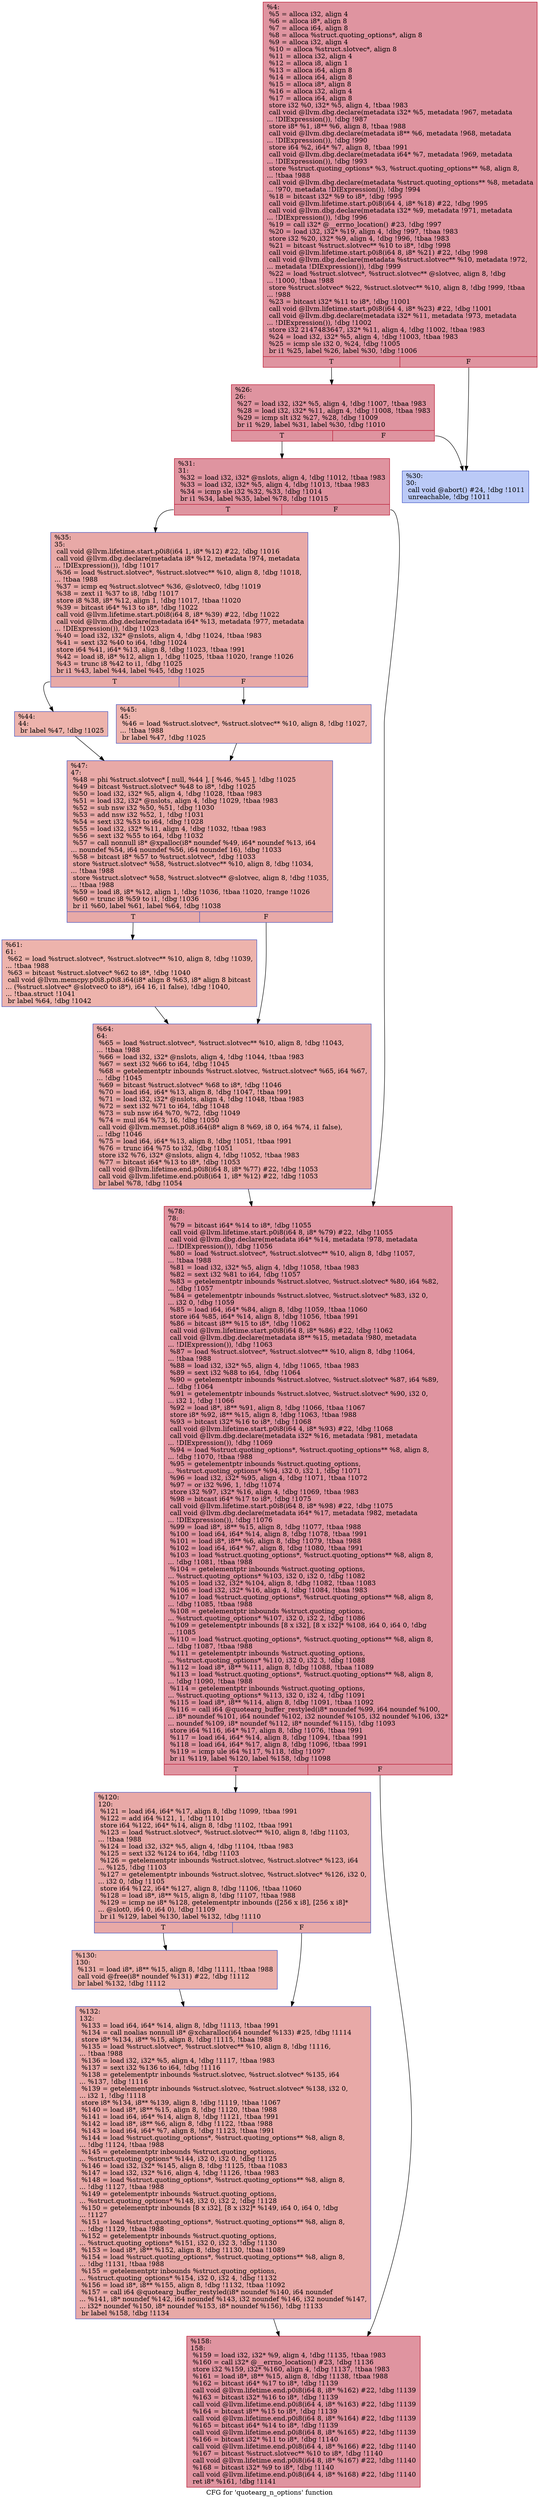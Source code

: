 digraph "CFG for 'quotearg_n_options' function" {
	label="CFG for 'quotearg_n_options' function";

	Node0x233f850 [shape=record,color="#b70d28ff", style=filled, fillcolor="#b70d2870",label="{%4:\l  %5 = alloca i32, align 4\l  %6 = alloca i8*, align 8\l  %7 = alloca i64, align 8\l  %8 = alloca %struct.quoting_options*, align 8\l  %9 = alloca i32, align 4\l  %10 = alloca %struct.slotvec*, align 8\l  %11 = alloca i32, align 4\l  %12 = alloca i8, align 1\l  %13 = alloca i64, align 8\l  %14 = alloca i64, align 8\l  %15 = alloca i8*, align 8\l  %16 = alloca i32, align 4\l  %17 = alloca i64, align 8\l  store i32 %0, i32* %5, align 4, !tbaa !983\l  call void @llvm.dbg.declare(metadata i32* %5, metadata !967, metadata\l... !DIExpression()), !dbg !987\l  store i8* %1, i8** %6, align 8, !tbaa !988\l  call void @llvm.dbg.declare(metadata i8** %6, metadata !968, metadata\l... !DIExpression()), !dbg !990\l  store i64 %2, i64* %7, align 8, !tbaa !991\l  call void @llvm.dbg.declare(metadata i64* %7, metadata !969, metadata\l... !DIExpression()), !dbg !993\l  store %struct.quoting_options* %3, %struct.quoting_options** %8, align 8,\l... !tbaa !988\l  call void @llvm.dbg.declare(metadata %struct.quoting_options** %8, metadata\l... !970, metadata !DIExpression()), !dbg !994\l  %18 = bitcast i32* %9 to i8*, !dbg !995\l  call void @llvm.lifetime.start.p0i8(i64 4, i8* %18) #22, !dbg !995\l  call void @llvm.dbg.declare(metadata i32* %9, metadata !971, metadata\l... !DIExpression()), !dbg !996\l  %19 = call i32* @__errno_location() #23, !dbg !997\l  %20 = load i32, i32* %19, align 4, !dbg !997, !tbaa !983\l  store i32 %20, i32* %9, align 4, !dbg !996, !tbaa !983\l  %21 = bitcast %struct.slotvec** %10 to i8*, !dbg !998\l  call void @llvm.lifetime.start.p0i8(i64 8, i8* %21) #22, !dbg !998\l  call void @llvm.dbg.declare(metadata %struct.slotvec** %10, metadata !972,\l... metadata !DIExpression()), !dbg !999\l  %22 = load %struct.slotvec*, %struct.slotvec** @slotvec, align 8, !dbg\l... !1000, !tbaa !988\l  store %struct.slotvec* %22, %struct.slotvec** %10, align 8, !dbg !999, !tbaa\l... !988\l  %23 = bitcast i32* %11 to i8*, !dbg !1001\l  call void @llvm.lifetime.start.p0i8(i64 4, i8* %23) #22, !dbg !1001\l  call void @llvm.dbg.declare(metadata i32* %11, metadata !973, metadata\l... !DIExpression()), !dbg !1002\l  store i32 2147483647, i32* %11, align 4, !dbg !1002, !tbaa !983\l  %24 = load i32, i32* %5, align 4, !dbg !1003, !tbaa !983\l  %25 = icmp sle i32 0, %24, !dbg !1005\l  br i1 %25, label %26, label %30, !dbg !1006\l|{<s0>T|<s1>F}}"];
	Node0x233f850:s0 -> Node0x23403a0;
	Node0x233f850:s1 -> Node0x23403f0;
	Node0x23403a0 [shape=record,color="#b70d28ff", style=filled, fillcolor="#b70d2870",label="{%26:\l26:                                               \l  %27 = load i32, i32* %5, align 4, !dbg !1007, !tbaa !983\l  %28 = load i32, i32* %11, align 4, !dbg !1008, !tbaa !983\l  %29 = icmp slt i32 %27, %28, !dbg !1009\l  br i1 %29, label %31, label %30, !dbg !1010\l|{<s0>T|<s1>F}}"];
	Node0x23403a0:s0 -> Node0x2340440;
	Node0x23403a0:s1 -> Node0x23403f0;
	Node0x23403f0 [shape=record,color="#3d50c3ff", style=filled, fillcolor="#6687ed70",label="{%30:\l30:                                               \l  call void @abort() #24, !dbg !1011\l  unreachable, !dbg !1011\l}"];
	Node0x2340440 [shape=record,color="#b70d28ff", style=filled, fillcolor="#b70d2870",label="{%31:\l31:                                               \l  %32 = load i32, i32* @nslots, align 4, !dbg !1012, !tbaa !983\l  %33 = load i32, i32* %5, align 4, !dbg !1013, !tbaa !983\l  %34 = icmp sle i32 %32, %33, !dbg !1014\l  br i1 %34, label %35, label %78, !dbg !1015\l|{<s0>T|<s1>F}}"];
	Node0x2340440:s0 -> Node0x2340490;
	Node0x2340440:s1 -> Node0x2340670;
	Node0x2340490 [shape=record,color="#3d50c3ff", style=filled, fillcolor="#ca3b3770",label="{%35:\l35:                                               \l  call void @llvm.lifetime.start.p0i8(i64 1, i8* %12) #22, !dbg !1016\l  call void @llvm.dbg.declare(metadata i8* %12, metadata !974, metadata\l... !DIExpression()), !dbg !1017\l  %36 = load %struct.slotvec*, %struct.slotvec** %10, align 8, !dbg !1018,\l... !tbaa !988\l  %37 = icmp eq %struct.slotvec* %36, @slotvec0, !dbg !1019\l  %38 = zext i1 %37 to i8, !dbg !1017\l  store i8 %38, i8* %12, align 1, !dbg !1017, !tbaa !1020\l  %39 = bitcast i64* %13 to i8*, !dbg !1022\l  call void @llvm.lifetime.start.p0i8(i64 8, i8* %39) #22, !dbg !1022\l  call void @llvm.dbg.declare(metadata i64* %13, metadata !977, metadata\l... !DIExpression()), !dbg !1023\l  %40 = load i32, i32* @nslots, align 4, !dbg !1024, !tbaa !983\l  %41 = sext i32 %40 to i64, !dbg !1024\l  store i64 %41, i64* %13, align 8, !dbg !1023, !tbaa !991\l  %42 = load i8, i8* %12, align 1, !dbg !1025, !tbaa !1020, !range !1026\l  %43 = trunc i8 %42 to i1, !dbg !1025\l  br i1 %43, label %44, label %45, !dbg !1025\l|{<s0>T|<s1>F}}"];
	Node0x2340490:s0 -> Node0x23404e0;
	Node0x2340490:s1 -> Node0x2340530;
	Node0x23404e0 [shape=record,color="#3d50c3ff", style=filled, fillcolor="#d6524470",label="{%44:\l44:                                               \l  br label %47, !dbg !1025\l}"];
	Node0x23404e0 -> Node0x2340580;
	Node0x2340530 [shape=record,color="#3d50c3ff", style=filled, fillcolor="#d6524470",label="{%45:\l45:                                               \l  %46 = load %struct.slotvec*, %struct.slotvec** %10, align 8, !dbg !1027,\l... !tbaa !988\l  br label %47, !dbg !1025\l}"];
	Node0x2340530 -> Node0x2340580;
	Node0x2340580 [shape=record,color="#3d50c3ff", style=filled, fillcolor="#ca3b3770",label="{%47:\l47:                                               \l  %48 = phi %struct.slotvec* [ null, %44 ], [ %46, %45 ], !dbg !1025\l  %49 = bitcast %struct.slotvec* %48 to i8*, !dbg !1025\l  %50 = load i32, i32* %5, align 4, !dbg !1028, !tbaa !983\l  %51 = load i32, i32* @nslots, align 4, !dbg !1029, !tbaa !983\l  %52 = sub nsw i32 %50, %51, !dbg !1030\l  %53 = add nsw i32 %52, 1, !dbg !1031\l  %54 = sext i32 %53 to i64, !dbg !1028\l  %55 = load i32, i32* %11, align 4, !dbg !1032, !tbaa !983\l  %56 = sext i32 %55 to i64, !dbg !1032\l  %57 = call nonnull i8* @xpalloc(i8* noundef %49, i64* noundef %13, i64\l... noundef %54, i64 noundef %56, i64 noundef 16), !dbg !1033\l  %58 = bitcast i8* %57 to %struct.slotvec*, !dbg !1033\l  store %struct.slotvec* %58, %struct.slotvec** %10, align 8, !dbg !1034,\l... !tbaa !988\l  store %struct.slotvec* %58, %struct.slotvec** @slotvec, align 8, !dbg !1035,\l... !tbaa !988\l  %59 = load i8, i8* %12, align 1, !dbg !1036, !tbaa !1020, !range !1026\l  %60 = trunc i8 %59 to i1, !dbg !1036\l  br i1 %60, label %61, label %64, !dbg !1038\l|{<s0>T|<s1>F}}"];
	Node0x2340580:s0 -> Node0x23405d0;
	Node0x2340580:s1 -> Node0x2340620;
	Node0x23405d0 [shape=record,color="#3d50c3ff", style=filled, fillcolor="#d6524470",label="{%61:\l61:                                               \l  %62 = load %struct.slotvec*, %struct.slotvec** %10, align 8, !dbg !1039,\l... !tbaa !988\l  %63 = bitcast %struct.slotvec* %62 to i8*, !dbg !1040\l  call void @llvm.memcpy.p0i8.p0i8.i64(i8* align 8 %63, i8* align 8 bitcast\l... (%struct.slotvec* @slotvec0 to i8*), i64 16, i1 false), !dbg !1040,\l... !tbaa.struct !1041\l  br label %64, !dbg !1042\l}"];
	Node0x23405d0 -> Node0x2340620;
	Node0x2340620 [shape=record,color="#3d50c3ff", style=filled, fillcolor="#ca3b3770",label="{%64:\l64:                                               \l  %65 = load %struct.slotvec*, %struct.slotvec** %10, align 8, !dbg !1043,\l... !tbaa !988\l  %66 = load i32, i32* @nslots, align 4, !dbg !1044, !tbaa !983\l  %67 = sext i32 %66 to i64, !dbg !1045\l  %68 = getelementptr inbounds %struct.slotvec, %struct.slotvec* %65, i64 %67,\l... !dbg !1045\l  %69 = bitcast %struct.slotvec* %68 to i8*, !dbg !1046\l  %70 = load i64, i64* %13, align 8, !dbg !1047, !tbaa !991\l  %71 = load i32, i32* @nslots, align 4, !dbg !1048, !tbaa !983\l  %72 = sext i32 %71 to i64, !dbg !1048\l  %73 = sub nsw i64 %70, %72, !dbg !1049\l  %74 = mul i64 %73, 16, !dbg !1050\l  call void @llvm.memset.p0i8.i64(i8* align 8 %69, i8 0, i64 %74, i1 false),\l... !dbg !1046\l  %75 = load i64, i64* %13, align 8, !dbg !1051, !tbaa !991\l  %76 = trunc i64 %75 to i32, !dbg !1051\l  store i32 %76, i32* @nslots, align 4, !dbg !1052, !tbaa !983\l  %77 = bitcast i64* %13 to i8*, !dbg !1053\l  call void @llvm.lifetime.end.p0i8(i64 8, i8* %77) #22, !dbg !1053\l  call void @llvm.lifetime.end.p0i8(i64 1, i8* %12) #22, !dbg !1053\l  br label %78, !dbg !1054\l}"];
	Node0x2340620 -> Node0x2340670;
	Node0x2340670 [shape=record,color="#b70d28ff", style=filled, fillcolor="#b70d2870",label="{%78:\l78:                                               \l  %79 = bitcast i64* %14 to i8*, !dbg !1055\l  call void @llvm.lifetime.start.p0i8(i64 8, i8* %79) #22, !dbg !1055\l  call void @llvm.dbg.declare(metadata i64* %14, metadata !978, metadata\l... !DIExpression()), !dbg !1056\l  %80 = load %struct.slotvec*, %struct.slotvec** %10, align 8, !dbg !1057,\l... !tbaa !988\l  %81 = load i32, i32* %5, align 4, !dbg !1058, !tbaa !983\l  %82 = sext i32 %81 to i64, !dbg !1057\l  %83 = getelementptr inbounds %struct.slotvec, %struct.slotvec* %80, i64 %82,\l... !dbg !1057\l  %84 = getelementptr inbounds %struct.slotvec, %struct.slotvec* %83, i32 0,\l... i32 0, !dbg !1059\l  %85 = load i64, i64* %84, align 8, !dbg !1059, !tbaa !1060\l  store i64 %85, i64* %14, align 8, !dbg !1056, !tbaa !991\l  %86 = bitcast i8** %15 to i8*, !dbg !1062\l  call void @llvm.lifetime.start.p0i8(i64 8, i8* %86) #22, !dbg !1062\l  call void @llvm.dbg.declare(metadata i8** %15, metadata !980, metadata\l... !DIExpression()), !dbg !1063\l  %87 = load %struct.slotvec*, %struct.slotvec** %10, align 8, !dbg !1064,\l... !tbaa !988\l  %88 = load i32, i32* %5, align 4, !dbg !1065, !tbaa !983\l  %89 = sext i32 %88 to i64, !dbg !1064\l  %90 = getelementptr inbounds %struct.slotvec, %struct.slotvec* %87, i64 %89,\l... !dbg !1064\l  %91 = getelementptr inbounds %struct.slotvec, %struct.slotvec* %90, i32 0,\l... i32 1, !dbg !1066\l  %92 = load i8*, i8** %91, align 8, !dbg !1066, !tbaa !1067\l  store i8* %92, i8** %15, align 8, !dbg !1063, !tbaa !988\l  %93 = bitcast i32* %16 to i8*, !dbg !1068\l  call void @llvm.lifetime.start.p0i8(i64 4, i8* %93) #22, !dbg !1068\l  call void @llvm.dbg.declare(metadata i32* %16, metadata !981, metadata\l... !DIExpression()), !dbg !1069\l  %94 = load %struct.quoting_options*, %struct.quoting_options** %8, align 8,\l... !dbg !1070, !tbaa !988\l  %95 = getelementptr inbounds %struct.quoting_options,\l... %struct.quoting_options* %94, i32 0, i32 1, !dbg !1071\l  %96 = load i32, i32* %95, align 4, !dbg !1071, !tbaa !1072\l  %97 = or i32 %96, 1, !dbg !1074\l  store i32 %97, i32* %16, align 4, !dbg !1069, !tbaa !983\l  %98 = bitcast i64* %17 to i8*, !dbg !1075\l  call void @llvm.lifetime.start.p0i8(i64 8, i8* %98) #22, !dbg !1075\l  call void @llvm.dbg.declare(metadata i64* %17, metadata !982, metadata\l... !DIExpression()), !dbg !1076\l  %99 = load i8*, i8** %15, align 8, !dbg !1077, !tbaa !988\l  %100 = load i64, i64* %14, align 8, !dbg !1078, !tbaa !991\l  %101 = load i8*, i8** %6, align 8, !dbg !1079, !tbaa !988\l  %102 = load i64, i64* %7, align 8, !dbg !1080, !tbaa !991\l  %103 = load %struct.quoting_options*, %struct.quoting_options** %8, align 8,\l... !dbg !1081, !tbaa !988\l  %104 = getelementptr inbounds %struct.quoting_options,\l... %struct.quoting_options* %103, i32 0, i32 0, !dbg !1082\l  %105 = load i32, i32* %104, align 8, !dbg !1082, !tbaa !1083\l  %106 = load i32, i32* %16, align 4, !dbg !1084, !tbaa !983\l  %107 = load %struct.quoting_options*, %struct.quoting_options** %8, align 8,\l... !dbg !1085, !tbaa !988\l  %108 = getelementptr inbounds %struct.quoting_options,\l... %struct.quoting_options* %107, i32 0, i32 2, !dbg !1086\l  %109 = getelementptr inbounds [8 x i32], [8 x i32]* %108, i64 0, i64 0, !dbg\l... !1085\l  %110 = load %struct.quoting_options*, %struct.quoting_options** %8, align 8,\l... !dbg !1087, !tbaa !988\l  %111 = getelementptr inbounds %struct.quoting_options,\l... %struct.quoting_options* %110, i32 0, i32 3, !dbg !1088\l  %112 = load i8*, i8** %111, align 8, !dbg !1088, !tbaa !1089\l  %113 = load %struct.quoting_options*, %struct.quoting_options** %8, align 8,\l... !dbg !1090, !tbaa !988\l  %114 = getelementptr inbounds %struct.quoting_options,\l... %struct.quoting_options* %113, i32 0, i32 4, !dbg !1091\l  %115 = load i8*, i8** %114, align 8, !dbg !1091, !tbaa !1092\l  %116 = call i64 @quotearg_buffer_restyled(i8* noundef %99, i64 noundef %100,\l... i8* noundef %101, i64 noundef %102, i32 noundef %105, i32 noundef %106, i32*\l... noundef %109, i8* noundef %112, i8* noundef %115), !dbg !1093\l  store i64 %116, i64* %17, align 8, !dbg !1076, !tbaa !991\l  %117 = load i64, i64* %14, align 8, !dbg !1094, !tbaa !991\l  %118 = load i64, i64* %17, align 8, !dbg !1096, !tbaa !991\l  %119 = icmp ule i64 %117, %118, !dbg !1097\l  br i1 %119, label %120, label %158, !dbg !1098\l|{<s0>T|<s1>F}}"];
	Node0x2340670:s0 -> Node0x23406c0;
	Node0x2340670:s1 -> Node0x23407b0;
	Node0x23406c0 [shape=record,color="#3d50c3ff", style=filled, fillcolor="#ca3b3770",label="{%120:\l120:                                              \l  %121 = load i64, i64* %17, align 8, !dbg !1099, !tbaa !991\l  %122 = add i64 %121, 1, !dbg !1101\l  store i64 %122, i64* %14, align 8, !dbg !1102, !tbaa !991\l  %123 = load %struct.slotvec*, %struct.slotvec** %10, align 8, !dbg !1103,\l... !tbaa !988\l  %124 = load i32, i32* %5, align 4, !dbg !1104, !tbaa !983\l  %125 = sext i32 %124 to i64, !dbg !1103\l  %126 = getelementptr inbounds %struct.slotvec, %struct.slotvec* %123, i64\l... %125, !dbg !1103\l  %127 = getelementptr inbounds %struct.slotvec, %struct.slotvec* %126, i32 0,\l... i32 0, !dbg !1105\l  store i64 %122, i64* %127, align 8, !dbg !1106, !tbaa !1060\l  %128 = load i8*, i8** %15, align 8, !dbg !1107, !tbaa !988\l  %129 = icmp ne i8* %128, getelementptr inbounds ([256 x i8], [256 x i8]*\l... @slot0, i64 0, i64 0), !dbg !1109\l  br i1 %129, label %130, label %132, !dbg !1110\l|{<s0>T|<s1>F}}"];
	Node0x23406c0:s0 -> Node0x2340710;
	Node0x23406c0:s1 -> Node0x2340760;
	Node0x2340710 [shape=record,color="#3d50c3ff", style=filled, fillcolor="#d24b4070",label="{%130:\l130:                                              \l  %131 = load i8*, i8** %15, align 8, !dbg !1111, !tbaa !988\l  call void @free(i8* noundef %131) #22, !dbg !1112\l  br label %132, !dbg !1112\l}"];
	Node0x2340710 -> Node0x2340760;
	Node0x2340760 [shape=record,color="#3d50c3ff", style=filled, fillcolor="#ca3b3770",label="{%132:\l132:                                              \l  %133 = load i64, i64* %14, align 8, !dbg !1113, !tbaa !991\l  %134 = call noalias nonnull i8* @xcharalloc(i64 noundef %133) #25, !dbg !1114\l  store i8* %134, i8** %15, align 8, !dbg !1115, !tbaa !988\l  %135 = load %struct.slotvec*, %struct.slotvec** %10, align 8, !dbg !1116,\l... !tbaa !988\l  %136 = load i32, i32* %5, align 4, !dbg !1117, !tbaa !983\l  %137 = sext i32 %136 to i64, !dbg !1116\l  %138 = getelementptr inbounds %struct.slotvec, %struct.slotvec* %135, i64\l... %137, !dbg !1116\l  %139 = getelementptr inbounds %struct.slotvec, %struct.slotvec* %138, i32 0,\l... i32 1, !dbg !1118\l  store i8* %134, i8** %139, align 8, !dbg !1119, !tbaa !1067\l  %140 = load i8*, i8** %15, align 8, !dbg !1120, !tbaa !988\l  %141 = load i64, i64* %14, align 8, !dbg !1121, !tbaa !991\l  %142 = load i8*, i8** %6, align 8, !dbg !1122, !tbaa !988\l  %143 = load i64, i64* %7, align 8, !dbg !1123, !tbaa !991\l  %144 = load %struct.quoting_options*, %struct.quoting_options** %8, align 8,\l... !dbg !1124, !tbaa !988\l  %145 = getelementptr inbounds %struct.quoting_options,\l... %struct.quoting_options* %144, i32 0, i32 0, !dbg !1125\l  %146 = load i32, i32* %145, align 8, !dbg !1125, !tbaa !1083\l  %147 = load i32, i32* %16, align 4, !dbg !1126, !tbaa !983\l  %148 = load %struct.quoting_options*, %struct.quoting_options** %8, align 8,\l... !dbg !1127, !tbaa !988\l  %149 = getelementptr inbounds %struct.quoting_options,\l... %struct.quoting_options* %148, i32 0, i32 2, !dbg !1128\l  %150 = getelementptr inbounds [8 x i32], [8 x i32]* %149, i64 0, i64 0, !dbg\l... !1127\l  %151 = load %struct.quoting_options*, %struct.quoting_options** %8, align 8,\l... !dbg !1129, !tbaa !988\l  %152 = getelementptr inbounds %struct.quoting_options,\l... %struct.quoting_options* %151, i32 0, i32 3, !dbg !1130\l  %153 = load i8*, i8** %152, align 8, !dbg !1130, !tbaa !1089\l  %154 = load %struct.quoting_options*, %struct.quoting_options** %8, align 8,\l... !dbg !1131, !tbaa !988\l  %155 = getelementptr inbounds %struct.quoting_options,\l... %struct.quoting_options* %154, i32 0, i32 4, !dbg !1132\l  %156 = load i8*, i8** %155, align 8, !dbg !1132, !tbaa !1092\l  %157 = call i64 @quotearg_buffer_restyled(i8* noundef %140, i64 noundef\l... %141, i8* noundef %142, i64 noundef %143, i32 noundef %146, i32 noundef %147,\l... i32* noundef %150, i8* noundef %153, i8* noundef %156), !dbg !1133\l  br label %158, !dbg !1134\l}"];
	Node0x2340760 -> Node0x23407b0;
	Node0x23407b0 [shape=record,color="#b70d28ff", style=filled, fillcolor="#b70d2870",label="{%158:\l158:                                              \l  %159 = load i32, i32* %9, align 4, !dbg !1135, !tbaa !983\l  %160 = call i32* @__errno_location() #23, !dbg !1136\l  store i32 %159, i32* %160, align 4, !dbg !1137, !tbaa !983\l  %161 = load i8*, i8** %15, align 8, !dbg !1138, !tbaa !988\l  %162 = bitcast i64* %17 to i8*, !dbg !1139\l  call void @llvm.lifetime.end.p0i8(i64 8, i8* %162) #22, !dbg !1139\l  %163 = bitcast i32* %16 to i8*, !dbg !1139\l  call void @llvm.lifetime.end.p0i8(i64 4, i8* %163) #22, !dbg !1139\l  %164 = bitcast i8** %15 to i8*, !dbg !1139\l  call void @llvm.lifetime.end.p0i8(i64 8, i8* %164) #22, !dbg !1139\l  %165 = bitcast i64* %14 to i8*, !dbg !1139\l  call void @llvm.lifetime.end.p0i8(i64 8, i8* %165) #22, !dbg !1139\l  %166 = bitcast i32* %11 to i8*, !dbg !1140\l  call void @llvm.lifetime.end.p0i8(i64 4, i8* %166) #22, !dbg !1140\l  %167 = bitcast %struct.slotvec** %10 to i8*, !dbg !1140\l  call void @llvm.lifetime.end.p0i8(i64 8, i8* %167) #22, !dbg !1140\l  %168 = bitcast i32* %9 to i8*, !dbg !1140\l  call void @llvm.lifetime.end.p0i8(i64 4, i8* %168) #22, !dbg !1140\l  ret i8* %161, !dbg !1141\l}"];
}
